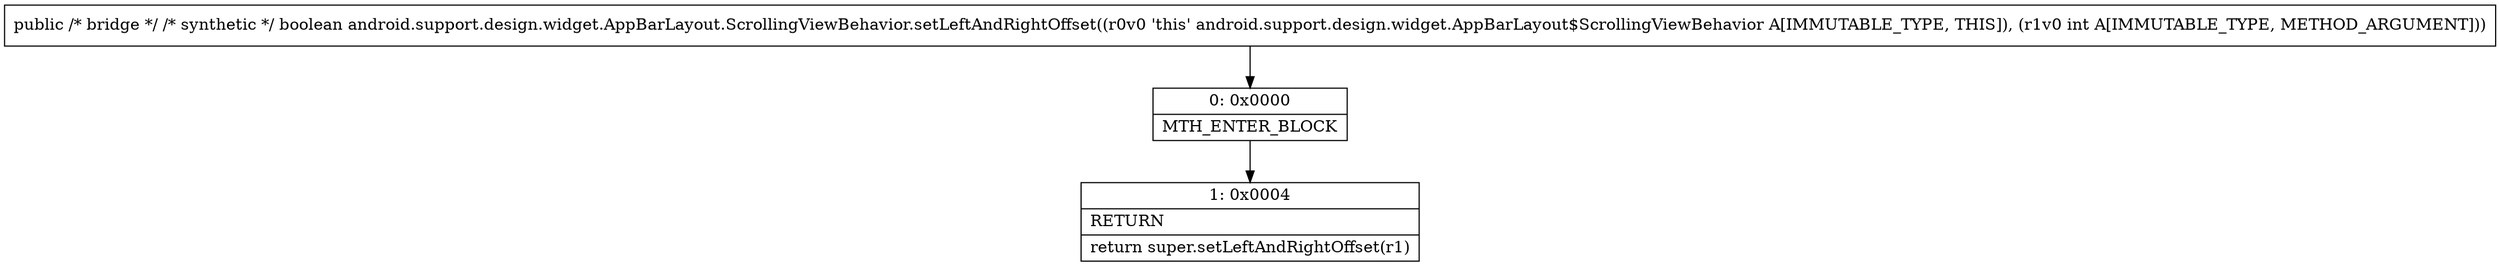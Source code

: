 digraph "CFG forandroid.support.design.widget.AppBarLayout.ScrollingViewBehavior.setLeftAndRightOffset(I)Z" {
Node_0 [shape=record,label="{0\:\ 0x0000|MTH_ENTER_BLOCK\l}"];
Node_1 [shape=record,label="{1\:\ 0x0004|RETURN\l|return super.setLeftAndRightOffset(r1)\l}"];
MethodNode[shape=record,label="{public \/* bridge *\/ \/* synthetic *\/ boolean android.support.design.widget.AppBarLayout.ScrollingViewBehavior.setLeftAndRightOffset((r0v0 'this' android.support.design.widget.AppBarLayout$ScrollingViewBehavior A[IMMUTABLE_TYPE, THIS]), (r1v0 int A[IMMUTABLE_TYPE, METHOD_ARGUMENT])) }"];
MethodNode -> Node_0;
Node_0 -> Node_1;
}

